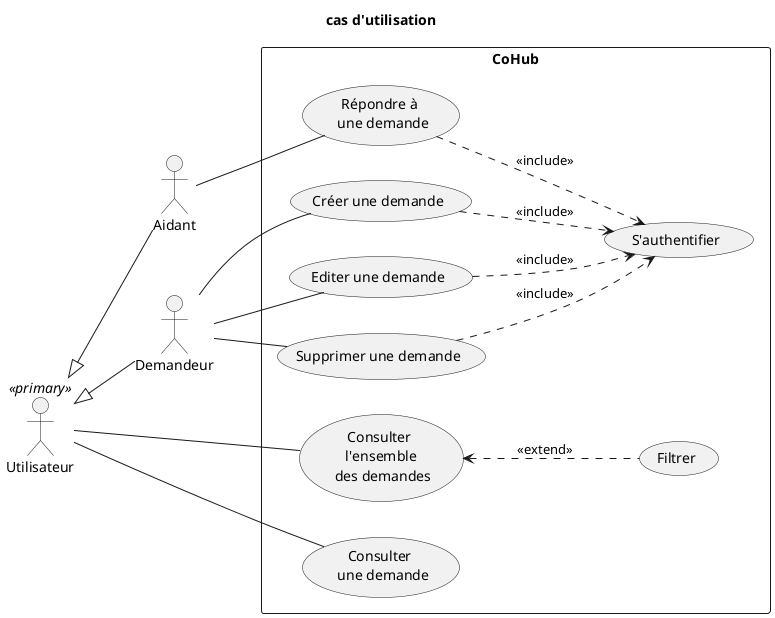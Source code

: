 @startuml diagramme cas utilisation
title cas d'utilisation

left to right direction
actor Utilisateur as "Utilisateur" <<primary>>
actor Aidant
actor Demandeur

Utilisateur <|-- Aidant
Utilisateur <|-- Demandeur

rectangle "CoHub" {
    usecase UC1 as "Consulter \n l'ensemble \n des demandes"
    usecase UC2 as "Consulter \n une demande"
    usecase UC3 as "Filtrer"
    usecase UC5 as "Créer une demande"
    usecase UC6 as "Editer une demande"
    usecase UC7 as "Répondre à \n une demande"
    usecase UC8 as "S'authentifier"
    usecase UC9 as "Supprimer une demande"

    Utilisateur -- (UC1)
    Utilisateur -- (UC2)
    UC1 <.. UC3 : <<extend>>
    

    Demandeur -- UC5
    Demandeur -- UC9
    Demandeur -- UC6



    Aidant -- UC7
    UC7 ..> UC8 : <<include>>
    UC5 ..> UC8 : <<include>>
    UC6 ..> UC8 : <<include>>
    UC9 ..> UC8 : <<include>>
}
@enduml